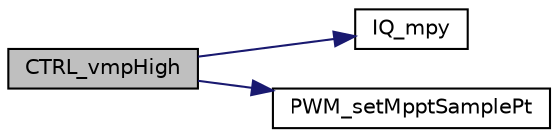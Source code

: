 digraph "CTRL_vmpHigh"
{
 // LATEX_PDF_SIZE
  edge [fontname="Helvetica",fontsize="10",labelfontname="Helvetica",labelfontsize="10"];
  node [fontname="Helvetica",fontsize="10",shape=record];
  rankdir="LR";
  Node1 [label="CTRL_vmpHigh",height=0.2,width=0.4,color="black", fillcolor="grey75", style="filled", fontcolor="black",tooltip=" "];
  Node1 -> Node2 [color="midnightblue",fontsize="10",style="solid",fontname="Helvetica"];
  Node2 [label="IQ_mpy",height=0.2,width=0.4,color="black", fillcolor="white", style="filled",URL="$iqmath_8c.html#a3602eaafd15397aa969429a8f6a375fb",tooltip="#include <msp430x24x.h>"];
  Node1 -> Node3 [color="midnightblue",fontsize="10",style="solid",fontname="Helvetica"];
  Node3 [label="PWM_setMpptSamplePt",height=0.2,width=0.4,color="black", fillcolor="white", style="filled",URL="$pwm_8c.html#a8e7d8b2a837d2225cabeb7c8d90c962a",tooltip=" "];
}
